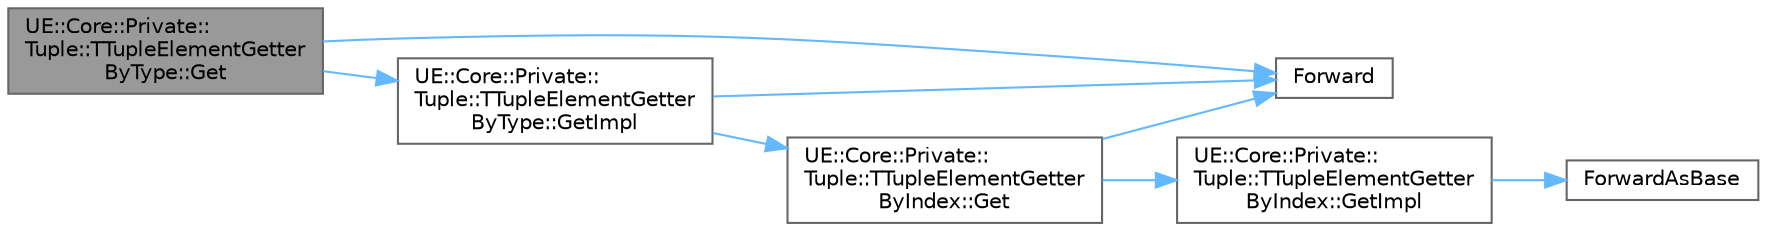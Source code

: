digraph "UE::Core::Private::Tuple::TTupleElementGetterByType::Get"
{
 // INTERACTIVE_SVG=YES
 // LATEX_PDF_SIZE
  bgcolor="transparent";
  edge [fontname=Helvetica,fontsize=10,labelfontname=Helvetica,labelfontsize=10];
  node [fontname=Helvetica,fontsize=10,shape=box,height=0.2,width=0.4];
  rankdir="LR";
  Node1 [id="Node000001",label="UE::Core::Private::\lTuple::TTupleElementGetter\lByType::Get",height=0.2,width=0.4,color="gray40", fillcolor="grey60", style="filled", fontcolor="black",tooltip=" "];
  Node1 -> Node2 [id="edge1_Node000001_Node000002",color="steelblue1",style="solid",tooltip=" "];
  Node2 [id="Node000002",label="Forward",height=0.2,width=0.4,color="grey40", fillcolor="white", style="filled",URL="$d4/d24/UnrealTemplate_8h.html#a68f280c1d561a8899a1e9e3ea8405d00",tooltip="Forward will cast a reference to an rvalue reference."];
  Node1 -> Node3 [id="edge2_Node000001_Node000003",color="steelblue1",style="solid",tooltip=" "];
  Node3 [id="Node000003",label="UE::Core::Private::\lTuple::TTupleElementGetter\lByType::GetImpl",height=0.2,width=0.4,color="grey40", fillcolor="white", style="filled",URL="$d9/d10/structUE_1_1Core_1_1Private_1_1Tuple_1_1TTupleElementGetterByType.html#a05efd9873ac31bb74a909eee21ff9e5a",tooltip=" "];
  Node3 -> Node2 [id="edge3_Node000003_Node000002",color="steelblue1",style="solid",tooltip=" "];
  Node3 -> Node4 [id="edge4_Node000003_Node000004",color="steelblue1",style="solid",tooltip=" "];
  Node4 [id="Node000004",label="UE::Core::Private::\lTuple::TTupleElementGetter\lByIndex::Get",height=0.2,width=0.4,color="grey40", fillcolor="white", style="filled",URL="$d8/de7/structUE_1_1Core_1_1Private_1_1Tuple_1_1TTupleElementGetterByIndex.html#a3be7c51dfddf71c608c8dabd2ed5f5b4",tooltip=" "];
  Node4 -> Node2 [id="edge5_Node000004_Node000002",color="steelblue1",style="solid",tooltip=" "];
  Node4 -> Node5 [id="edge6_Node000004_Node000005",color="steelblue1",style="solid",tooltip=" "];
  Node5 [id="Node000005",label="UE::Core::Private::\lTuple::TTupleElementGetter\lByIndex::GetImpl",height=0.2,width=0.4,color="grey40", fillcolor="white", style="filled",URL="$d8/de7/structUE_1_1Core_1_1Private_1_1Tuple_1_1TTupleElementGetterByIndex.html#ad1535796761c3f1372b3b696c6a91b47",tooltip=" "];
  Node5 -> Node6 [id="edge7_Node000005_Node000006",color="steelblue1",style="solid",tooltip=" "];
  Node6 [id="Node000006",label="ForwardAsBase",height=0.2,width=0.4,color="grey40", fillcolor="white", style="filled",URL="$d4/d24/UnrealTemplate_8h.html#af4a904dc8281dd3f693d38cdddc1efe8",tooltip="ForwardAsBase will cast a reference to an rvalue reference of a base type."];
}
